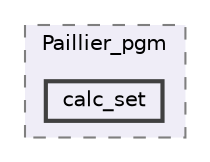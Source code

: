 digraph "C:/Users/Katia/Documents/GitHub/code_base_obscuration/test/Paillier_pgm/calc_set"
{
 // LATEX_PDF_SIZE
  bgcolor="transparent";
  edge [fontname=Helvetica,fontsize=10,labelfontname=Helvetica,labelfontsize=10];
  node [fontname=Helvetica,fontsize=10,shape=box,height=0.2,width=0.4];
  compound=true
  subgraph clusterdir_5bd57d478d52a495f5fde0e67777d609 {
    graph [ bgcolor="#efedf7", pencolor="grey50", label="Paillier_pgm", fontname=Helvetica,fontsize=10 style="filled,dashed", URL="dir_5bd57d478d52a495f5fde0e67777d609.html",tooltip=""]
  dir_7445cf94a71bd9f52d280324083bd5fb [label="calc_set", fillcolor="#efedf7", color="grey25", style="filled,bold", URL="dir_7445cf94a71bd9f52d280324083bd5fb.html",tooltip=""];
  }
}
